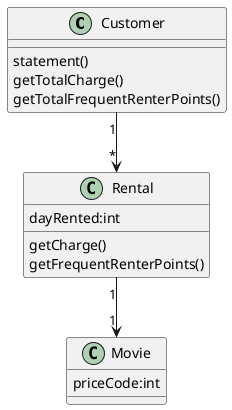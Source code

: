 @startuml
class Customer {
statement()
getTotalCharge()
getTotalFrequentRenterPoints()
}

class Rental {
dayRented:int
getCharge()
getFrequentRenterPoints()
}

class Movie {
priceCode:int
}

Customer "1" --> "*" Rental
Rental "1" --> "1" Movie
@enduml